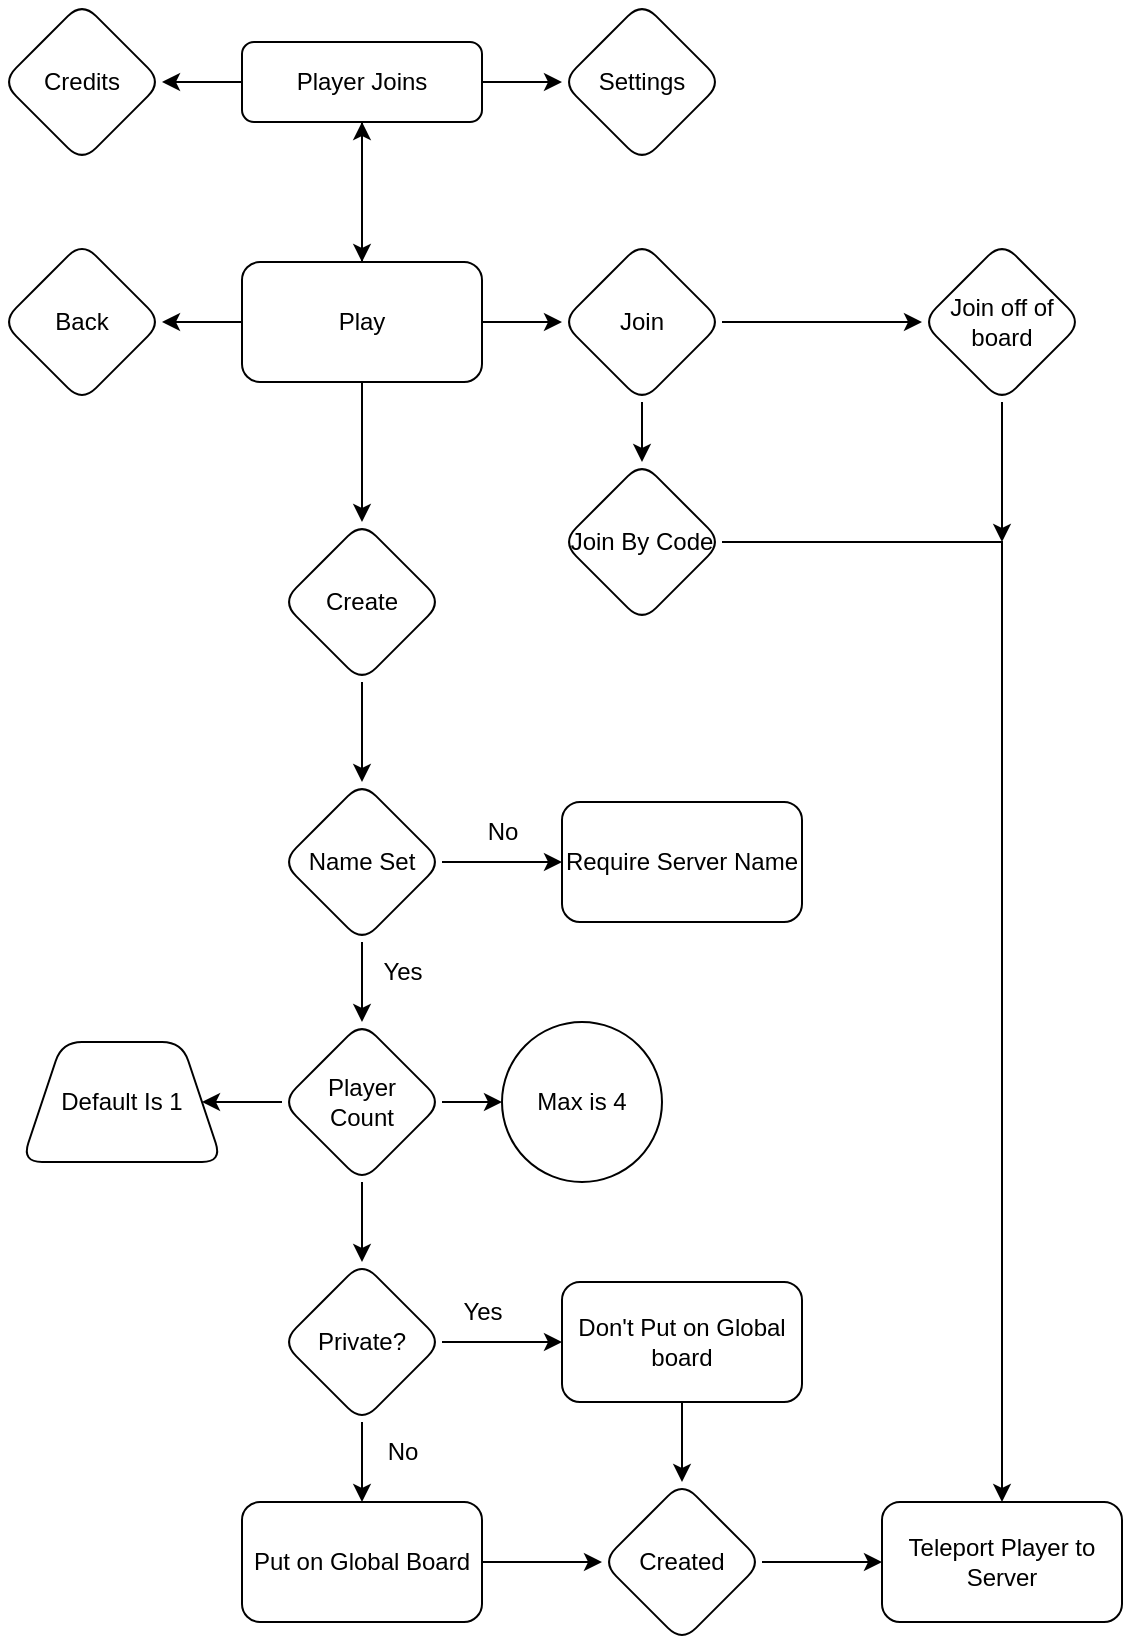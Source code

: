 <mxfile version="24.5.5" type="github">
  <diagram id="C5RBs43oDa-KdzZeNtuy" name="Page-1">
    <mxGraphModel dx="1687" dy="932" grid="1" gridSize="10" guides="1" tooltips="1" connect="1" arrows="1" fold="1" page="1" pageScale="1" pageWidth="827" pageHeight="1169" math="0" shadow="0">
      <root>
        <mxCell id="WIyWlLk6GJQsqaUBKTNV-0" />
        <mxCell id="WIyWlLk6GJQsqaUBKTNV-1" parent="WIyWlLk6GJQsqaUBKTNV-0" />
        <mxCell id="qUzS2Nhz008eHLQB9md0-3" value="" style="edgeStyle=orthogonalEdgeStyle;rounded=0;orthogonalLoop=1;jettySize=auto;html=1;" edge="1" parent="WIyWlLk6GJQsqaUBKTNV-1" source="WIyWlLk6GJQsqaUBKTNV-3" target="qUzS2Nhz008eHLQB9md0-2">
          <mxGeometry relative="1" as="geometry" />
        </mxCell>
        <mxCell id="qUzS2Nhz008eHLQB9md0-5" value="" style="edgeStyle=orthogonalEdgeStyle;rounded=0;orthogonalLoop=1;jettySize=auto;html=1;" edge="1" parent="WIyWlLk6GJQsqaUBKTNV-1" source="WIyWlLk6GJQsqaUBKTNV-3" target="qUzS2Nhz008eHLQB9md0-4">
          <mxGeometry relative="1" as="geometry" />
        </mxCell>
        <mxCell id="qUzS2Nhz008eHLQB9md0-13" value="" style="edgeStyle=orthogonalEdgeStyle;rounded=0;orthogonalLoop=1;jettySize=auto;html=1;" edge="1" parent="WIyWlLk6GJQsqaUBKTNV-1" source="WIyWlLk6GJQsqaUBKTNV-3" target="qUzS2Nhz008eHLQB9md0-12">
          <mxGeometry relative="1" as="geometry" />
        </mxCell>
        <mxCell id="WIyWlLk6GJQsqaUBKTNV-3" value="&lt;div&gt;Player Joins&lt;/div&gt;" style="rounded=1;whiteSpace=wrap;html=1;fontSize=12;glass=0;strokeWidth=1;shadow=0;" parent="WIyWlLk6GJQsqaUBKTNV-1" vertex="1">
          <mxGeometry x="160" y="80" width="120" height="40" as="geometry" />
        </mxCell>
        <mxCell id="qUzS2Nhz008eHLQB9md0-2" value="Settings" style="rhombus;whiteSpace=wrap;html=1;rounded=1;glass=0;strokeWidth=1;shadow=0;" vertex="1" parent="WIyWlLk6GJQsqaUBKTNV-1">
          <mxGeometry x="320" y="60" width="80" height="80" as="geometry" />
        </mxCell>
        <mxCell id="qUzS2Nhz008eHLQB9md0-4" value="Credits" style="rhombus;whiteSpace=wrap;html=1;rounded=1;glass=0;strokeWidth=1;shadow=0;" vertex="1" parent="WIyWlLk6GJQsqaUBKTNV-1">
          <mxGeometry x="40" y="60" width="80" height="80" as="geometry" />
        </mxCell>
        <mxCell id="qUzS2Nhz008eHLQB9md0-14" value="" style="edgeStyle=orthogonalEdgeStyle;rounded=0;orthogonalLoop=1;jettySize=auto;html=1;" edge="1" parent="WIyWlLk6GJQsqaUBKTNV-1" source="qUzS2Nhz008eHLQB9md0-12" target="WIyWlLk6GJQsqaUBKTNV-3">
          <mxGeometry relative="1" as="geometry" />
        </mxCell>
        <mxCell id="qUzS2Nhz008eHLQB9md0-16" value="" style="edgeStyle=orthogonalEdgeStyle;rounded=0;orthogonalLoop=1;jettySize=auto;html=1;" edge="1" parent="WIyWlLk6GJQsqaUBKTNV-1" source="qUzS2Nhz008eHLQB9md0-12" target="qUzS2Nhz008eHLQB9md0-15">
          <mxGeometry relative="1" as="geometry" />
        </mxCell>
        <mxCell id="qUzS2Nhz008eHLQB9md0-20" value="" style="edgeStyle=orthogonalEdgeStyle;rounded=0;orthogonalLoop=1;jettySize=auto;html=1;" edge="1" parent="WIyWlLk6GJQsqaUBKTNV-1" source="qUzS2Nhz008eHLQB9md0-12" target="qUzS2Nhz008eHLQB9md0-19">
          <mxGeometry relative="1" as="geometry" />
        </mxCell>
        <mxCell id="qUzS2Nhz008eHLQB9md0-22" value="" style="edgeStyle=orthogonalEdgeStyle;rounded=0;orthogonalLoop=1;jettySize=auto;html=1;" edge="1" parent="WIyWlLk6GJQsqaUBKTNV-1" source="qUzS2Nhz008eHLQB9md0-12" target="qUzS2Nhz008eHLQB9md0-21">
          <mxGeometry relative="1" as="geometry" />
        </mxCell>
        <mxCell id="qUzS2Nhz008eHLQB9md0-12" value="&lt;div&gt;Play&lt;/div&gt;" style="whiteSpace=wrap;html=1;rounded=1;glass=0;strokeWidth=1;shadow=0;" vertex="1" parent="WIyWlLk6GJQsqaUBKTNV-1">
          <mxGeometry x="160" y="190" width="120" height="60" as="geometry" />
        </mxCell>
        <mxCell id="qUzS2Nhz008eHLQB9md0-15" value="&lt;div&gt;Back&lt;/div&gt;" style="rhombus;whiteSpace=wrap;html=1;rounded=1;glass=0;strokeWidth=1;shadow=0;" vertex="1" parent="WIyWlLk6GJQsqaUBKTNV-1">
          <mxGeometry x="40" y="180" width="80" height="80" as="geometry" />
        </mxCell>
        <mxCell id="qUzS2Nhz008eHLQB9md0-26" value="" style="edgeStyle=orthogonalEdgeStyle;rounded=0;orthogonalLoop=1;jettySize=auto;html=1;" edge="1" parent="WIyWlLk6GJQsqaUBKTNV-1" source="qUzS2Nhz008eHLQB9md0-19" target="qUzS2Nhz008eHLQB9md0-25">
          <mxGeometry relative="1" as="geometry" />
        </mxCell>
        <mxCell id="qUzS2Nhz008eHLQB9md0-19" value="&lt;div&gt;Create&lt;/div&gt;" style="rhombus;whiteSpace=wrap;html=1;rounded=1;glass=0;strokeWidth=1;shadow=0;" vertex="1" parent="WIyWlLk6GJQsqaUBKTNV-1">
          <mxGeometry x="180" y="320" width="80" height="80" as="geometry" />
        </mxCell>
        <mxCell id="qUzS2Nhz008eHLQB9md0-54" value="" style="edgeStyle=orthogonalEdgeStyle;rounded=0;orthogonalLoop=1;jettySize=auto;html=1;" edge="1" parent="WIyWlLk6GJQsqaUBKTNV-1" source="qUzS2Nhz008eHLQB9md0-21" target="qUzS2Nhz008eHLQB9md0-53">
          <mxGeometry relative="1" as="geometry" />
        </mxCell>
        <mxCell id="qUzS2Nhz008eHLQB9md0-57" value="" style="edgeStyle=orthogonalEdgeStyle;rounded=0;orthogonalLoop=1;jettySize=auto;html=1;" edge="1" parent="WIyWlLk6GJQsqaUBKTNV-1" source="qUzS2Nhz008eHLQB9md0-21" target="qUzS2Nhz008eHLQB9md0-56">
          <mxGeometry relative="1" as="geometry" />
        </mxCell>
        <mxCell id="qUzS2Nhz008eHLQB9md0-21" value="&lt;div&gt;Join&lt;/div&gt;" style="rhombus;whiteSpace=wrap;html=1;rounded=1;glass=0;strokeWidth=1;shadow=0;" vertex="1" parent="WIyWlLk6GJQsqaUBKTNV-1">
          <mxGeometry x="320" y="180" width="80" height="80" as="geometry" />
        </mxCell>
        <mxCell id="qUzS2Nhz008eHLQB9md0-28" value="" style="edgeStyle=orthogonalEdgeStyle;rounded=0;orthogonalLoop=1;jettySize=auto;html=1;" edge="1" parent="WIyWlLk6GJQsqaUBKTNV-1" source="qUzS2Nhz008eHLQB9md0-25" target="qUzS2Nhz008eHLQB9md0-27">
          <mxGeometry relative="1" as="geometry" />
        </mxCell>
        <mxCell id="qUzS2Nhz008eHLQB9md0-31" value="" style="edgeStyle=orthogonalEdgeStyle;rounded=0;orthogonalLoop=1;jettySize=auto;html=1;" edge="1" parent="WIyWlLk6GJQsqaUBKTNV-1" source="qUzS2Nhz008eHLQB9md0-25" target="qUzS2Nhz008eHLQB9md0-30">
          <mxGeometry relative="1" as="geometry" />
        </mxCell>
        <mxCell id="qUzS2Nhz008eHLQB9md0-25" value="Name Set" style="rhombus;whiteSpace=wrap;html=1;rounded=1;glass=0;strokeWidth=1;shadow=0;" vertex="1" parent="WIyWlLk6GJQsqaUBKTNV-1">
          <mxGeometry x="180" y="450" width="80" height="80" as="geometry" />
        </mxCell>
        <mxCell id="qUzS2Nhz008eHLQB9md0-27" value="Require Server Name" style="whiteSpace=wrap;html=1;rounded=1;glass=0;strokeWidth=1;shadow=0;" vertex="1" parent="WIyWlLk6GJQsqaUBKTNV-1">
          <mxGeometry x="320" y="460" width="120" height="60" as="geometry" />
        </mxCell>
        <mxCell id="qUzS2Nhz008eHLQB9md0-29" value="No" style="text;html=1;align=center;verticalAlign=middle;resizable=0;points=[];autosize=1;strokeColor=none;fillColor=none;" vertex="1" parent="WIyWlLk6GJQsqaUBKTNV-1">
          <mxGeometry x="270" y="460" width="40" height="30" as="geometry" />
        </mxCell>
        <mxCell id="qUzS2Nhz008eHLQB9md0-34" value="" style="edgeStyle=orthogonalEdgeStyle;rounded=0;orthogonalLoop=1;jettySize=auto;html=1;" edge="1" parent="WIyWlLk6GJQsqaUBKTNV-1" source="qUzS2Nhz008eHLQB9md0-30" target="qUzS2Nhz008eHLQB9md0-33">
          <mxGeometry relative="1" as="geometry" />
        </mxCell>
        <mxCell id="qUzS2Nhz008eHLQB9md0-42" value="" style="edgeStyle=orthogonalEdgeStyle;rounded=0;orthogonalLoop=1;jettySize=auto;html=1;" edge="1" parent="WIyWlLk6GJQsqaUBKTNV-1" source="qUzS2Nhz008eHLQB9md0-30" target="qUzS2Nhz008eHLQB9md0-41">
          <mxGeometry relative="1" as="geometry" />
        </mxCell>
        <mxCell id="qUzS2Nhz008eHLQB9md0-46" value="" style="edgeStyle=orthogonalEdgeStyle;rounded=0;orthogonalLoop=1;jettySize=auto;html=1;" edge="1" parent="WIyWlLk6GJQsqaUBKTNV-1" source="qUzS2Nhz008eHLQB9md0-30" target="qUzS2Nhz008eHLQB9md0-45">
          <mxGeometry relative="1" as="geometry" />
        </mxCell>
        <mxCell id="qUzS2Nhz008eHLQB9md0-30" value="&lt;div&gt;Player&lt;/div&gt;&lt;div&gt;Count&lt;/div&gt;" style="rhombus;whiteSpace=wrap;html=1;rounded=1;glass=0;strokeWidth=1;shadow=0;" vertex="1" parent="WIyWlLk6GJQsqaUBKTNV-1">
          <mxGeometry x="180" y="570" width="80" height="80" as="geometry" />
        </mxCell>
        <mxCell id="qUzS2Nhz008eHLQB9md0-32" value="&lt;div&gt;Yes&lt;/div&gt;" style="text;html=1;align=center;verticalAlign=middle;resizable=0;points=[];autosize=1;strokeColor=none;fillColor=none;" vertex="1" parent="WIyWlLk6GJQsqaUBKTNV-1">
          <mxGeometry x="220" y="530" width="40" height="30" as="geometry" />
        </mxCell>
        <mxCell id="qUzS2Nhz008eHLQB9md0-37" value="" style="edgeStyle=orthogonalEdgeStyle;rounded=0;orthogonalLoop=1;jettySize=auto;html=1;" edge="1" parent="WIyWlLk6GJQsqaUBKTNV-1" source="qUzS2Nhz008eHLQB9md0-33" target="qUzS2Nhz008eHLQB9md0-36">
          <mxGeometry relative="1" as="geometry" />
        </mxCell>
        <mxCell id="qUzS2Nhz008eHLQB9md0-39" value="" style="edgeStyle=orthogonalEdgeStyle;rounded=0;orthogonalLoop=1;jettySize=auto;html=1;" edge="1" parent="WIyWlLk6GJQsqaUBKTNV-1" source="qUzS2Nhz008eHLQB9md0-33" target="qUzS2Nhz008eHLQB9md0-38">
          <mxGeometry relative="1" as="geometry" />
        </mxCell>
        <mxCell id="qUzS2Nhz008eHLQB9md0-33" value="Private?" style="rhombus;whiteSpace=wrap;html=1;rounded=1;glass=0;strokeWidth=1;shadow=0;" vertex="1" parent="WIyWlLk6GJQsqaUBKTNV-1">
          <mxGeometry x="180" y="690" width="80" height="80" as="geometry" />
        </mxCell>
        <mxCell id="qUzS2Nhz008eHLQB9md0-35" value="Yes" style="text;html=1;align=center;verticalAlign=middle;resizable=0;points=[];autosize=1;strokeColor=none;fillColor=none;" vertex="1" parent="WIyWlLk6GJQsqaUBKTNV-1">
          <mxGeometry x="260" y="700" width="40" height="30" as="geometry" />
        </mxCell>
        <mxCell id="qUzS2Nhz008eHLQB9md0-49" style="edgeStyle=orthogonalEdgeStyle;rounded=0;orthogonalLoop=1;jettySize=auto;html=1;exitX=0.5;exitY=1;exitDx=0;exitDy=0;" edge="1" parent="WIyWlLk6GJQsqaUBKTNV-1" source="qUzS2Nhz008eHLQB9md0-36" target="qUzS2Nhz008eHLQB9md0-47">
          <mxGeometry relative="1" as="geometry" />
        </mxCell>
        <mxCell id="qUzS2Nhz008eHLQB9md0-36" value="Don&#39;t Put on Global board" style="whiteSpace=wrap;html=1;rounded=1;glass=0;strokeWidth=1;shadow=0;" vertex="1" parent="WIyWlLk6GJQsqaUBKTNV-1">
          <mxGeometry x="320" y="700" width="120" height="60" as="geometry" />
        </mxCell>
        <mxCell id="qUzS2Nhz008eHLQB9md0-48" value="" style="edgeStyle=orthogonalEdgeStyle;rounded=0;orthogonalLoop=1;jettySize=auto;html=1;" edge="1" parent="WIyWlLk6GJQsqaUBKTNV-1" source="qUzS2Nhz008eHLQB9md0-38" target="qUzS2Nhz008eHLQB9md0-47">
          <mxGeometry relative="1" as="geometry" />
        </mxCell>
        <mxCell id="qUzS2Nhz008eHLQB9md0-38" value="Put on Global Board" style="whiteSpace=wrap;html=1;rounded=1;glass=0;strokeWidth=1;shadow=0;" vertex="1" parent="WIyWlLk6GJQsqaUBKTNV-1">
          <mxGeometry x="160" y="810" width="120" height="60" as="geometry" />
        </mxCell>
        <mxCell id="qUzS2Nhz008eHLQB9md0-40" value="No" style="text;html=1;align=center;verticalAlign=middle;resizable=0;points=[];autosize=1;strokeColor=none;fillColor=none;" vertex="1" parent="WIyWlLk6GJQsqaUBKTNV-1">
          <mxGeometry x="220" y="770" width="40" height="30" as="geometry" />
        </mxCell>
        <mxCell id="qUzS2Nhz008eHLQB9md0-41" value="Default Is 1" style="shape=trapezoid;perimeter=trapezoidPerimeter;whiteSpace=wrap;html=1;fixedSize=1;rounded=1;glass=0;strokeWidth=1;shadow=0;" vertex="1" parent="WIyWlLk6GJQsqaUBKTNV-1">
          <mxGeometry x="50" y="580" width="100" height="60" as="geometry" />
        </mxCell>
        <mxCell id="qUzS2Nhz008eHLQB9md0-45" value="Max is 4" style="ellipse;whiteSpace=wrap;html=1;rounded=1;glass=0;strokeWidth=1;shadow=0;" vertex="1" parent="WIyWlLk6GJQsqaUBKTNV-1">
          <mxGeometry x="290" y="570" width="80" height="80" as="geometry" />
        </mxCell>
        <mxCell id="qUzS2Nhz008eHLQB9md0-52" value="" style="edgeStyle=orthogonalEdgeStyle;rounded=0;orthogonalLoop=1;jettySize=auto;html=1;" edge="1" parent="WIyWlLk6GJQsqaUBKTNV-1" source="qUzS2Nhz008eHLQB9md0-47" target="qUzS2Nhz008eHLQB9md0-51">
          <mxGeometry relative="1" as="geometry" />
        </mxCell>
        <mxCell id="qUzS2Nhz008eHLQB9md0-47" value="Created" style="rhombus;whiteSpace=wrap;html=1;rounded=1;glass=0;strokeWidth=1;shadow=0;" vertex="1" parent="WIyWlLk6GJQsqaUBKTNV-1">
          <mxGeometry x="340" y="800" width="80" height="80" as="geometry" />
        </mxCell>
        <mxCell id="qUzS2Nhz008eHLQB9md0-51" value="Teleport Player to Server" style="whiteSpace=wrap;html=1;rounded=1;glass=0;strokeWidth=1;shadow=0;" vertex="1" parent="WIyWlLk6GJQsqaUBKTNV-1">
          <mxGeometry x="480" y="810" width="120" height="60" as="geometry" />
        </mxCell>
        <mxCell id="qUzS2Nhz008eHLQB9md0-55" style="edgeStyle=orthogonalEdgeStyle;rounded=0;orthogonalLoop=1;jettySize=auto;html=1;entryX=0.5;entryY=0;entryDx=0;entryDy=0;" edge="1" parent="WIyWlLk6GJQsqaUBKTNV-1" source="qUzS2Nhz008eHLQB9md0-53" target="qUzS2Nhz008eHLQB9md0-51">
          <mxGeometry relative="1" as="geometry" />
        </mxCell>
        <mxCell id="qUzS2Nhz008eHLQB9md0-53" value="Join By Code" style="rhombus;whiteSpace=wrap;html=1;rounded=1;glass=0;strokeWidth=1;shadow=0;" vertex="1" parent="WIyWlLk6GJQsqaUBKTNV-1">
          <mxGeometry x="320" y="290" width="80" height="80" as="geometry" />
        </mxCell>
        <mxCell id="qUzS2Nhz008eHLQB9md0-58" style="edgeStyle=orthogonalEdgeStyle;rounded=0;orthogonalLoop=1;jettySize=auto;html=1;" edge="1" parent="WIyWlLk6GJQsqaUBKTNV-1" source="qUzS2Nhz008eHLQB9md0-56">
          <mxGeometry relative="1" as="geometry">
            <mxPoint x="540" y="330" as="targetPoint" />
          </mxGeometry>
        </mxCell>
        <mxCell id="qUzS2Nhz008eHLQB9md0-56" value="Join off of board" style="rhombus;whiteSpace=wrap;html=1;rounded=1;glass=0;strokeWidth=1;shadow=0;" vertex="1" parent="WIyWlLk6GJQsqaUBKTNV-1">
          <mxGeometry x="500" y="180" width="80" height="80" as="geometry" />
        </mxCell>
      </root>
    </mxGraphModel>
  </diagram>
</mxfile>
